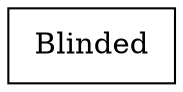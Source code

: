 digraph R { 
rankdir = DU;node [shape=rectangle, height=0.5, width=0.5];
graph[ nodesep = 0.5];
node0 [label = " Blinded " ];
node0 [dir=back];}
